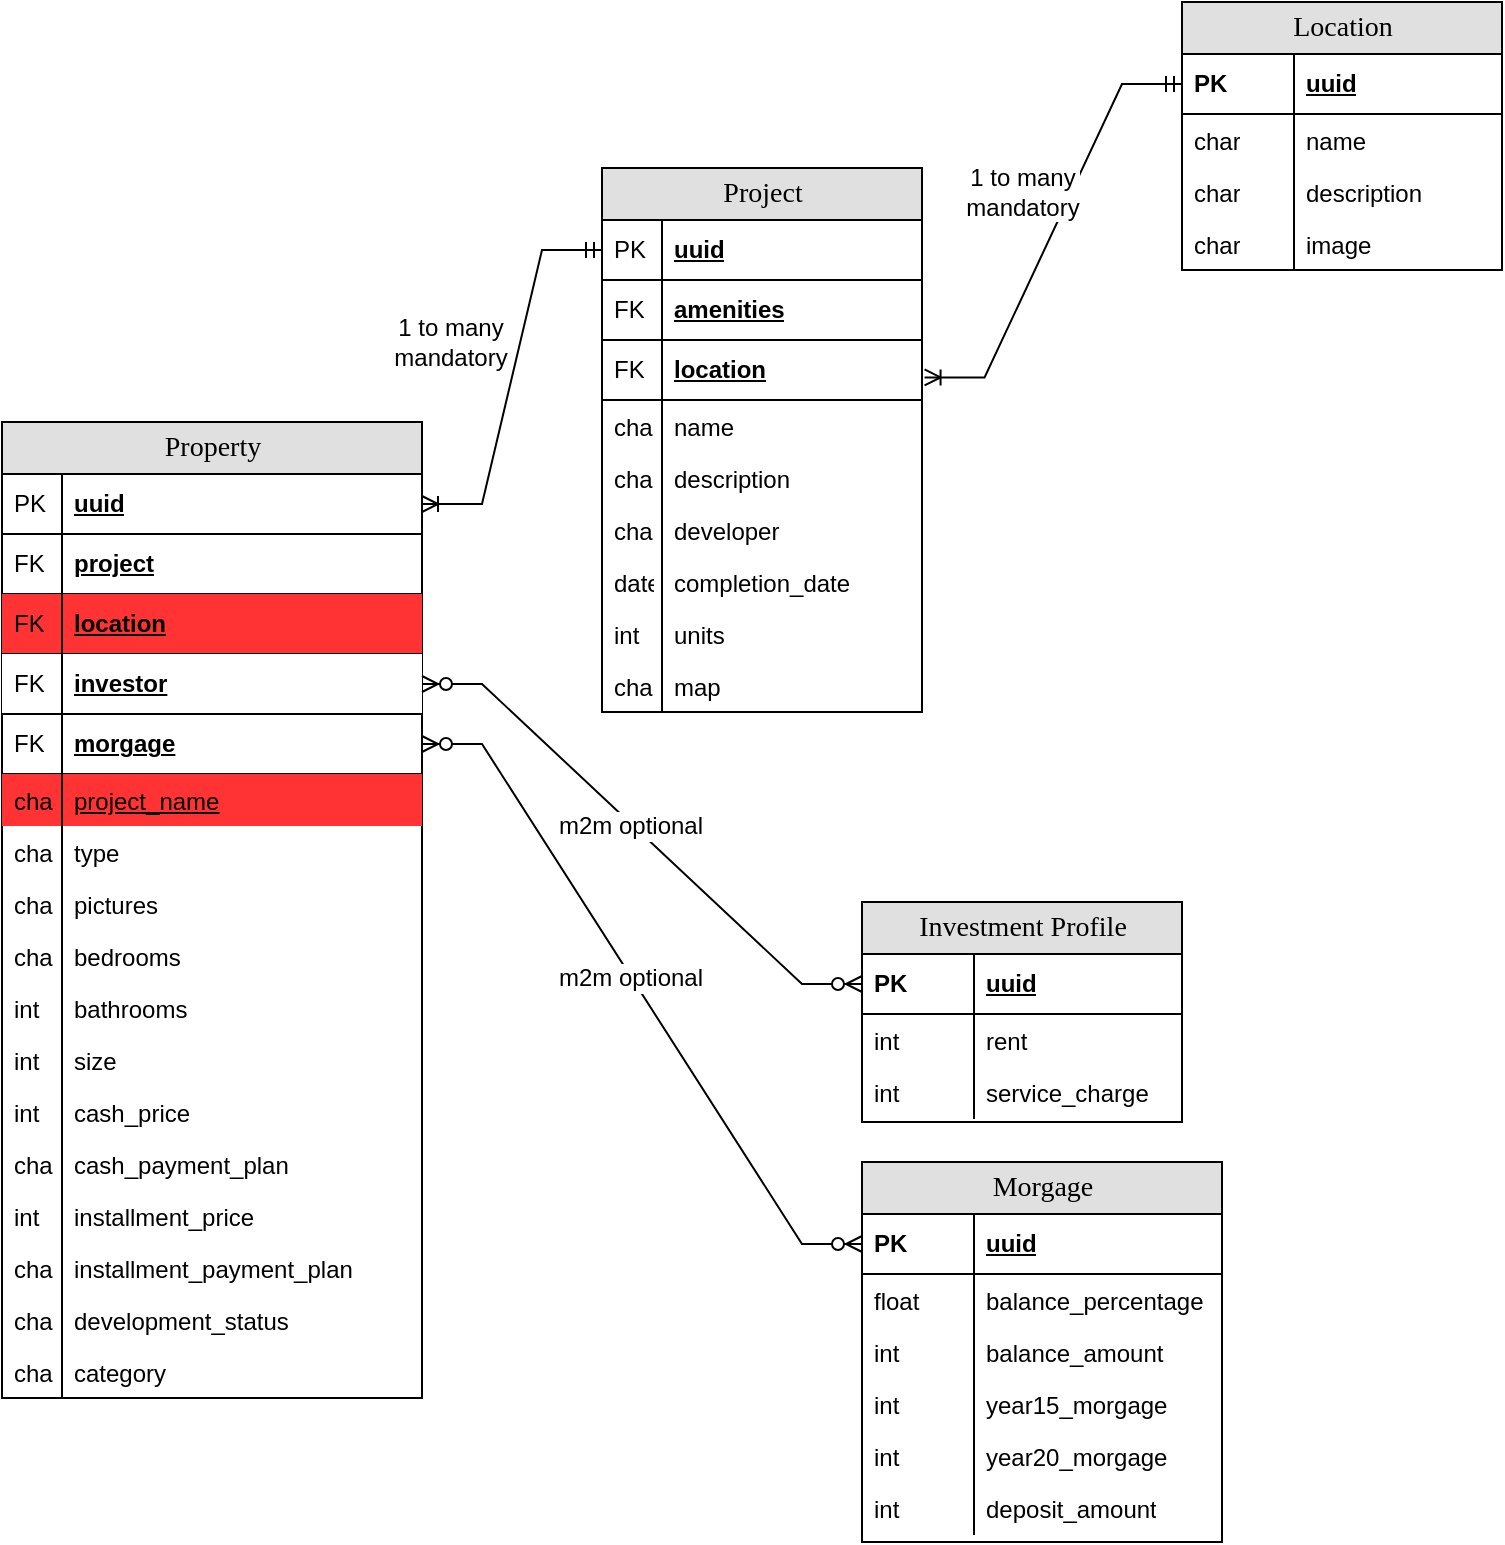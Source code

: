<mxfile version="20.3.0" type="device"><diagram name="Page-1" id="e56a1550-8fbb-45ad-956c-1786394a9013"><mxGraphModel dx="1362" dy="619" grid="1" gridSize="10" guides="1" tooltips="1" connect="1" arrows="1" fold="1" page="1" pageScale="1" pageWidth="1100" pageHeight="850" background="none" math="0" shadow="0"><root><mxCell id="0"/><mxCell id="1" parent="0"/><mxCell id="2e49270ec7c68f3f-1" value="Location" style="swimlane;html=1;fontStyle=0;childLayout=stackLayout;horizontal=1;startSize=26;fillColor=#e0e0e0;horizontalStack=0;resizeParent=1;resizeLast=0;collapsible=1;marginBottom=0;swimlaneFillColor=#ffffff;align=center;rounded=0;shadow=0;comic=0;labelBackgroundColor=none;strokeWidth=1;fontFamily=Verdana;fontSize=14" parent="1" vertex="1"><mxGeometry x="650" y="70" width="160" height="134" as="geometry"/></mxCell><mxCell id="2e49270ec7c68f3f-4" value="uuid" style="shape=partialRectangle;top=0;left=0;right=0;bottom=1;html=1;align=left;verticalAlign=middle;fillColor=none;spacingLeft=60;spacingRight=4;whiteSpace=wrap;overflow=hidden;rotatable=0;points=[[0,0.5],[1,0.5]];portConstraint=eastwest;dropTarget=0;fontStyle=5;" parent="2e49270ec7c68f3f-1" vertex="1"><mxGeometry y="26" width="160" height="30" as="geometry"/></mxCell><mxCell id="2e49270ec7c68f3f-5" value="PK" style="shape=partialRectangle;fontStyle=1;top=0;left=0;bottom=0;html=1;fillColor=none;align=left;verticalAlign=middle;spacingLeft=4;spacingRight=4;whiteSpace=wrap;overflow=hidden;rotatable=0;points=[];portConstraint=eastwest;part=1;" parent="2e49270ec7c68f3f-4" vertex="1" connectable="0"><mxGeometry width="56" height="30" as="geometry"/></mxCell><mxCell id="2e49270ec7c68f3f-6" value="name" style="shape=partialRectangle;top=0;left=0;right=0;bottom=0;html=1;align=left;verticalAlign=top;fillColor=none;spacingLeft=60;spacingRight=4;whiteSpace=wrap;overflow=hidden;rotatable=0;points=[[0,0.5],[1,0.5]];portConstraint=eastwest;dropTarget=0;" parent="2e49270ec7c68f3f-1" vertex="1"><mxGeometry y="56" width="160" height="26" as="geometry"/></mxCell><mxCell id="2e49270ec7c68f3f-7" value="char" style="shape=partialRectangle;top=0;left=0;bottom=0;html=1;fillColor=none;align=left;verticalAlign=top;spacingLeft=4;spacingRight=4;whiteSpace=wrap;overflow=hidden;rotatable=0;points=[];portConstraint=eastwest;part=1;" parent="2e49270ec7c68f3f-6" vertex="1" connectable="0"><mxGeometry width="56" height="26" as="geometry"/></mxCell><mxCell id="5NtHxQyCDH6UkwJqsBhr-147" value="description" style="shape=partialRectangle;top=0;left=0;right=0;bottom=0;html=1;align=left;verticalAlign=top;fillColor=none;spacingLeft=60;spacingRight=4;whiteSpace=wrap;overflow=hidden;rotatable=0;points=[[0,0.5],[1,0.5]];portConstraint=eastwest;dropTarget=0;" parent="2e49270ec7c68f3f-1" vertex="1"><mxGeometry y="82" width="160" height="26" as="geometry"/></mxCell><mxCell id="5NtHxQyCDH6UkwJqsBhr-148" value="char" style="shape=partialRectangle;top=0;left=0;bottom=0;html=1;fillColor=none;align=left;verticalAlign=top;spacingLeft=4;spacingRight=4;whiteSpace=wrap;overflow=hidden;rotatable=0;points=[];portConstraint=eastwest;part=1;" parent="5NtHxQyCDH6UkwJqsBhr-147" vertex="1" connectable="0"><mxGeometry width="56" height="26" as="geometry"/></mxCell><mxCell id="5NtHxQyCDH6UkwJqsBhr-149" value="image" style="shape=partialRectangle;top=0;left=0;right=0;bottom=0;html=1;align=left;verticalAlign=top;fillColor=none;spacingLeft=60;spacingRight=4;whiteSpace=wrap;overflow=hidden;rotatable=0;points=[[0,0.5],[1,0.5]];portConstraint=eastwest;dropTarget=0;" parent="2e49270ec7c68f3f-1" vertex="1"><mxGeometry y="108" width="160" height="26" as="geometry"/></mxCell><mxCell id="5NtHxQyCDH6UkwJqsBhr-150" value="char" style="shape=partialRectangle;top=0;left=0;bottom=0;html=1;fillColor=none;align=left;verticalAlign=top;spacingLeft=4;spacingRight=4;whiteSpace=wrap;overflow=hidden;rotatable=0;points=[];portConstraint=eastwest;part=1;" parent="5NtHxQyCDH6UkwJqsBhr-149" vertex="1" connectable="0"><mxGeometry width="56" height="26" as="geometry"/></mxCell><mxCell id="2e49270ec7c68f3f-8" value="Project" style="swimlane;html=1;fontStyle=0;childLayout=stackLayout;horizontal=1;startSize=26;fillColor=#e0e0e0;horizontalStack=0;resizeParent=1;resizeLast=0;collapsible=1;marginBottom=0;swimlaneFillColor=#ffffff;align=center;rounded=0;shadow=0;comic=0;labelBackgroundColor=none;strokeWidth=1;fontFamily=Verdana;fontSize=14;swimlaneLine=1;" parent="1" vertex="1"><mxGeometry x="360" y="153" width="160" height="272" as="geometry"/></mxCell><mxCell id="2e49270ec7c68f3f-9" value="uuid" style="shape=partialRectangle;top=0;left=0;right=0;bottom=1;html=1;align=left;verticalAlign=middle;fillColor=none;spacingLeft=34;spacingRight=4;whiteSpace=wrap;overflow=hidden;rotatable=0;points=[[0,0.5],[1,0.5]];portConstraint=eastwest;dropTarget=0;fontStyle=5;" parent="2e49270ec7c68f3f-8" vertex="1"><mxGeometry y="26" width="160" height="30" as="geometry"/></mxCell><mxCell id="2e49270ec7c68f3f-10" value="PK" style="shape=partialRectangle;top=0;left=0;bottom=0;html=1;fillColor=none;align=left;verticalAlign=middle;spacingLeft=4;spacingRight=4;whiteSpace=wrap;overflow=hidden;rotatable=0;points=[];portConstraint=eastwest;part=1;" parent="2e49270ec7c68f3f-9" vertex="1" connectable="0"><mxGeometry width="30" height="30" as="geometry"/></mxCell><mxCell id="5NtHxQyCDH6UkwJqsBhr-127" value="amenities" style="shape=partialRectangle;top=0;left=0;right=0;bottom=1;html=1;align=left;verticalAlign=middle;fillColor=none;spacingLeft=34;spacingRight=4;whiteSpace=wrap;overflow=hidden;rotatable=0;points=[[0,0.5],[1,0.5]];portConstraint=eastwest;dropTarget=0;fontStyle=5;" parent="2e49270ec7c68f3f-8" vertex="1"><mxGeometry y="56" width="160" height="30" as="geometry"/></mxCell><mxCell id="5NtHxQyCDH6UkwJqsBhr-128" value="FK" style="shape=partialRectangle;top=0;left=0;bottom=0;html=1;fillColor=none;align=left;verticalAlign=middle;spacingLeft=4;spacingRight=4;whiteSpace=wrap;overflow=hidden;rotatable=0;points=[];portConstraint=eastwest;part=1;" parent="5NtHxQyCDH6UkwJqsBhr-127" vertex="1" connectable="0"><mxGeometry width="30" height="30" as="geometry"/></mxCell><mxCell id="5NtHxQyCDH6UkwJqsBhr-129" value="location" style="shape=partialRectangle;top=0;left=0;right=0;bottom=1;html=1;align=left;verticalAlign=middle;fillColor=none;spacingLeft=34;spacingRight=4;whiteSpace=wrap;overflow=hidden;rotatable=0;points=[[0,0.5],[1,0.5]];portConstraint=eastwest;dropTarget=0;fontStyle=5;" parent="2e49270ec7c68f3f-8" vertex="1"><mxGeometry y="86" width="160" height="30" as="geometry"/></mxCell><mxCell id="5NtHxQyCDH6UkwJqsBhr-130" value="FK" style="shape=partialRectangle;top=0;left=0;bottom=0;html=1;fillColor=none;align=left;verticalAlign=middle;spacingLeft=4;spacingRight=4;whiteSpace=wrap;overflow=hidden;rotatable=0;points=[];portConstraint=eastwest;part=1;" parent="5NtHxQyCDH6UkwJqsBhr-129" vertex="1" connectable="0"><mxGeometry width="30" height="30" as="geometry"/></mxCell><mxCell id="2e49270ec7c68f3f-13" value="name" style="shape=partialRectangle;top=0;left=0;right=0;bottom=0;html=1;align=left;verticalAlign=top;fillColor=none;spacingLeft=34;spacingRight=4;whiteSpace=wrap;overflow=hidden;rotatable=0;points=[[0,0.5],[1,0.5]];portConstraint=eastwest;dropTarget=0;" parent="2e49270ec7c68f3f-8" vertex="1"><mxGeometry y="116" width="160" height="26" as="geometry"/></mxCell><mxCell id="2e49270ec7c68f3f-14" value="char" style="shape=partialRectangle;top=0;left=0;bottom=0;html=1;fillColor=none;align=left;verticalAlign=top;spacingLeft=4;spacingRight=4;whiteSpace=wrap;overflow=hidden;rotatable=0;points=[];portConstraint=eastwest;part=1;" parent="2e49270ec7c68f3f-13" vertex="1" connectable="0"><mxGeometry width="30" height="26" as="geometry"/></mxCell><mxCell id="5NtHxQyCDH6UkwJqsBhr-115" value="description" style="shape=partialRectangle;top=0;left=0;right=0;bottom=0;html=1;align=left;verticalAlign=top;fillColor=none;spacingLeft=34;spacingRight=4;whiteSpace=wrap;overflow=hidden;rotatable=0;points=[[0,0.5],[1,0.5]];portConstraint=eastwest;dropTarget=0;" parent="2e49270ec7c68f3f-8" vertex="1"><mxGeometry y="142" width="160" height="26" as="geometry"/></mxCell><mxCell id="5NtHxQyCDH6UkwJqsBhr-116" value="char" style="shape=partialRectangle;top=0;left=0;bottom=0;html=1;fillColor=none;align=left;verticalAlign=top;spacingLeft=4;spacingRight=4;whiteSpace=wrap;overflow=hidden;rotatable=0;points=[];portConstraint=eastwest;part=1;" parent="5NtHxQyCDH6UkwJqsBhr-115" vertex="1" connectable="0"><mxGeometry width="30" height="26" as="geometry"/></mxCell><mxCell id="5NtHxQyCDH6UkwJqsBhr-117" value="developer" style="shape=partialRectangle;top=0;left=0;right=0;bottom=0;html=1;align=left;verticalAlign=top;fillColor=none;spacingLeft=34;spacingRight=4;whiteSpace=wrap;overflow=hidden;rotatable=0;points=[[0,0.5],[1,0.5]];portConstraint=eastwest;dropTarget=0;" parent="2e49270ec7c68f3f-8" vertex="1"><mxGeometry y="168" width="160" height="26" as="geometry"/></mxCell><mxCell id="5NtHxQyCDH6UkwJqsBhr-118" value="char" style="shape=partialRectangle;top=0;left=0;bottom=0;html=1;fillColor=none;align=left;verticalAlign=top;spacingLeft=4;spacingRight=4;whiteSpace=wrap;overflow=hidden;rotatable=0;points=[];portConstraint=eastwest;part=1;" parent="5NtHxQyCDH6UkwJqsBhr-117" vertex="1" connectable="0"><mxGeometry width="30" height="26" as="geometry"/></mxCell><mxCell id="5NtHxQyCDH6UkwJqsBhr-119" value="completion_date" style="shape=partialRectangle;top=0;left=0;right=0;bottom=0;html=1;align=left;verticalAlign=top;fillColor=none;spacingLeft=34;spacingRight=4;whiteSpace=wrap;overflow=hidden;rotatable=0;points=[[0,0.5],[1,0.5]];portConstraint=eastwest;dropTarget=0;" parent="2e49270ec7c68f3f-8" vertex="1"><mxGeometry y="194" width="160" height="26" as="geometry"/></mxCell><mxCell id="5NtHxQyCDH6UkwJqsBhr-120" value="date" style="shape=partialRectangle;top=0;left=0;bottom=0;html=1;fillColor=none;align=left;verticalAlign=top;spacingLeft=4;spacingRight=4;whiteSpace=wrap;overflow=hidden;rotatable=0;points=[];portConstraint=eastwest;part=1;" parent="5NtHxQyCDH6UkwJqsBhr-119" vertex="1" connectable="0"><mxGeometry width="30" height="26" as="geometry"/></mxCell><mxCell id="5NtHxQyCDH6UkwJqsBhr-121" value="units" style="shape=partialRectangle;top=0;left=0;right=0;bottom=0;html=1;align=left;verticalAlign=top;fillColor=none;spacingLeft=34;spacingRight=4;whiteSpace=wrap;overflow=hidden;rotatable=0;points=[[0,0.5],[1,0.5]];portConstraint=eastwest;dropTarget=0;" parent="2e49270ec7c68f3f-8" vertex="1"><mxGeometry y="220" width="160" height="26" as="geometry"/></mxCell><mxCell id="5NtHxQyCDH6UkwJqsBhr-122" value="int" style="shape=partialRectangle;top=0;left=0;bottom=0;html=1;fillColor=none;align=left;verticalAlign=top;spacingLeft=4;spacingRight=4;whiteSpace=wrap;overflow=hidden;rotatable=0;points=[];portConstraint=eastwest;part=1;" parent="5NtHxQyCDH6UkwJqsBhr-121" vertex="1" connectable="0"><mxGeometry width="30" height="26" as="geometry"/></mxCell><mxCell id="5NtHxQyCDH6UkwJqsBhr-123" value="map" style="shape=partialRectangle;top=0;left=0;right=0;bottom=0;html=1;align=left;verticalAlign=top;fillColor=none;spacingLeft=34;spacingRight=4;whiteSpace=wrap;overflow=hidden;rotatable=0;points=[[0,0.5],[1,0.5]];portConstraint=eastwest;dropTarget=0;" parent="2e49270ec7c68f3f-8" vertex="1"><mxGeometry y="246" width="160" height="26" as="geometry"/></mxCell><mxCell id="5NtHxQyCDH6UkwJqsBhr-124" value="char" style="shape=partialRectangle;top=0;left=0;bottom=0;html=1;fillColor=none;align=left;verticalAlign=top;spacingLeft=4;spacingRight=4;whiteSpace=wrap;overflow=hidden;rotatable=0;points=[];portConstraint=eastwest;part=1;" parent="5NtHxQyCDH6UkwJqsBhr-123" vertex="1" connectable="0"><mxGeometry width="30" height="26" as="geometry"/></mxCell><mxCell id="2e49270ec7c68f3f-30" value="Property" style="swimlane;html=1;fontStyle=0;childLayout=stackLayout;horizontal=1;startSize=26;fillColor=#e0e0e0;horizontalStack=0;resizeParent=1;resizeLast=0;collapsible=1;marginBottom=0;swimlaneFillColor=#ffffff;align=center;rounded=0;shadow=0;comic=0;labelBackgroundColor=none;strokeWidth=1;fontFamily=Verdana;fontSize=14" parent="1" vertex="1"><mxGeometry x="60" y="280" width="210" height="488" as="geometry"/></mxCell><mxCell id="5NtHxQyCDH6UkwJqsBhr-93" value="uuid" style="shape=partialRectangle;top=0;left=0;right=0;bottom=1;html=1;align=left;verticalAlign=middle;fillColor=none;spacingLeft=34;spacingRight=4;whiteSpace=wrap;overflow=hidden;rotatable=0;points=[[0,0.5],[1,0.5]];portConstraint=eastwest;dropTarget=0;fontStyle=5;" parent="2e49270ec7c68f3f-30" vertex="1"><mxGeometry y="26" width="210" height="30" as="geometry"/></mxCell><mxCell id="5NtHxQyCDH6UkwJqsBhr-94" value="PK" style="shape=partialRectangle;top=0;left=0;bottom=0;html=1;fillColor=none;align=left;verticalAlign=middle;spacingLeft=4;spacingRight=4;whiteSpace=wrap;overflow=hidden;rotatable=0;points=[];portConstraint=eastwest;part=1;" parent="5NtHxQyCDH6UkwJqsBhr-93" vertex="1" connectable="0"><mxGeometry width="30" height="30" as="geometry"/></mxCell><mxCell id="5NtHxQyCDH6UkwJqsBhr-95" value="project" style="shape=partialRectangle;top=0;left=0;right=0;bottom=1;html=1;align=left;verticalAlign=middle;fillColor=none;spacingLeft=34;spacingRight=4;whiteSpace=wrap;overflow=hidden;rotatable=0;points=[[0,0.5],[1,0.5]];portConstraint=eastwest;dropTarget=0;fontStyle=5;" parent="2e49270ec7c68f3f-30" vertex="1"><mxGeometry y="56" width="210" height="30" as="geometry"/></mxCell><mxCell id="5NtHxQyCDH6UkwJqsBhr-96" value="FK" style="shape=partialRectangle;top=0;left=0;bottom=0;html=1;fillColor=none;align=left;verticalAlign=middle;spacingLeft=4;spacingRight=4;whiteSpace=wrap;overflow=hidden;rotatable=0;points=[];portConstraint=eastwest;part=1;" parent="5NtHxQyCDH6UkwJqsBhr-95" vertex="1" connectable="0"><mxGeometry width="30" height="30" as="geometry"/></mxCell><mxCell id="2e49270ec7c68f3f-31" value="location" style="shape=partialRectangle;top=0;left=0;right=0;bottom=1;html=1;align=left;verticalAlign=middle;fillColor=#FF3333;spacingLeft=34;spacingRight=4;whiteSpace=wrap;overflow=hidden;rotatable=0;points=[[0,0.5],[1,0.5]];portConstraint=eastwest;dropTarget=0;fontStyle=5;" parent="2e49270ec7c68f3f-30" vertex="1"><mxGeometry y="86" width="210" height="30" as="geometry"/></mxCell><mxCell id="2e49270ec7c68f3f-32" value="FK" style="shape=partialRectangle;top=0;left=0;bottom=0;html=1;fillColor=none;align=left;verticalAlign=middle;spacingLeft=4;spacingRight=4;whiteSpace=wrap;overflow=hidden;rotatable=0;points=[];portConstraint=eastwest;part=1;" parent="2e49270ec7c68f3f-31" vertex="1" connectable="0"><mxGeometry width="30" height="30" as="geometry"/></mxCell><mxCell id="5NtHxQyCDH6UkwJqsBhr-103" value="investor" style="shape=partialRectangle;top=0;left=0;right=0;bottom=1;html=1;align=left;verticalAlign=middle;fillColor=#FFFFFF;spacingLeft=34;spacingRight=4;whiteSpace=wrap;overflow=hidden;rotatable=0;points=[[0,0.5],[1,0.5]];portConstraint=eastwest;dropTarget=0;fontStyle=5;" parent="2e49270ec7c68f3f-30" vertex="1"><mxGeometry y="116" width="210" height="30" as="geometry"/></mxCell><mxCell id="5NtHxQyCDH6UkwJqsBhr-104" value="FK" style="shape=partialRectangle;top=0;left=0;bottom=0;html=1;fillColor=none;align=left;verticalAlign=middle;spacingLeft=4;spacingRight=4;whiteSpace=wrap;overflow=hidden;rotatable=0;points=[];portConstraint=eastwest;part=1;" parent="5NtHxQyCDH6UkwJqsBhr-103" vertex="1" connectable="0"><mxGeometry width="30" height="30" as="geometry"/></mxCell><mxCell id="5NtHxQyCDH6UkwJqsBhr-99" value="morgage" style="shape=partialRectangle;top=0;left=0;right=0;bottom=1;html=1;align=left;verticalAlign=middle;fillColor=none;spacingLeft=34;spacingRight=4;whiteSpace=wrap;overflow=hidden;rotatable=0;points=[[0,0.5],[1,0.5]];portConstraint=eastwest;dropTarget=0;fontStyle=5;" parent="2e49270ec7c68f3f-30" vertex="1"><mxGeometry y="146" width="210" height="30" as="geometry"/></mxCell><mxCell id="5NtHxQyCDH6UkwJqsBhr-100" value="FK" style="shape=partialRectangle;top=0;left=0;bottom=0;html=1;fillColor=none;align=left;verticalAlign=middle;spacingLeft=4;spacingRight=4;whiteSpace=wrap;overflow=hidden;rotatable=0;points=[];portConstraint=eastwest;part=1;" parent="5NtHxQyCDH6UkwJqsBhr-99" vertex="1" connectable="0"><mxGeometry width="30" height="30" as="geometry"/></mxCell><mxCell id="2e49270ec7c68f3f-33" value="&lt;u&gt;project_name&lt;/u&gt;" style="shape=partialRectangle;top=0;left=0;right=0;bottom=0;html=1;align=left;verticalAlign=top;fillColor=#FF3333;spacingLeft=34;spacingRight=4;whiteSpace=wrap;overflow=hidden;rotatable=0;points=[[0,0.5],[1,0.5]];portConstraint=eastwest;dropTarget=0;" parent="2e49270ec7c68f3f-30" vertex="1"><mxGeometry y="176" width="210" height="26" as="geometry"/></mxCell><mxCell id="2e49270ec7c68f3f-34" value="char" style="shape=partialRectangle;top=0;left=0;bottom=0;html=1;fillColor=none;align=left;verticalAlign=top;spacingLeft=4;spacingRight=4;whiteSpace=wrap;overflow=hidden;rotatable=0;points=[];portConstraint=eastwest;part=1;" parent="2e49270ec7c68f3f-33" vertex="1" connectable="0"><mxGeometry width="30" height="26" as="geometry"/></mxCell><mxCell id="5NtHxQyCDH6UkwJqsBhr-107" value="type" style="shape=partialRectangle;top=0;left=0;right=0;bottom=0;html=1;align=left;verticalAlign=top;fillColor=none;spacingLeft=34;spacingRight=4;whiteSpace=wrap;overflow=hidden;rotatable=0;points=[[0,0.5],[1,0.5]];portConstraint=eastwest;dropTarget=0;" parent="2e49270ec7c68f3f-30" vertex="1"><mxGeometry y="202" width="210" height="26" as="geometry"/></mxCell><mxCell id="5NtHxQyCDH6UkwJqsBhr-108" value="char" style="shape=partialRectangle;top=0;left=0;bottom=0;html=1;fillColor=none;align=left;verticalAlign=top;spacingLeft=4;spacingRight=4;whiteSpace=wrap;overflow=hidden;rotatable=0;points=[];portConstraint=eastwest;part=1;" parent="5NtHxQyCDH6UkwJqsBhr-107" vertex="1" connectable="0"><mxGeometry width="30" height="26" as="geometry"/></mxCell><mxCell id="2e49270ec7c68f3f-35" value="pictures" style="shape=partialRectangle;top=0;left=0;right=0;bottom=0;html=1;align=left;verticalAlign=top;fillColor=none;spacingLeft=34;spacingRight=4;whiteSpace=wrap;overflow=hidden;rotatable=0;points=[[0,0.5],[1,0.5]];portConstraint=eastwest;dropTarget=0;" parent="2e49270ec7c68f3f-30" vertex="1"><mxGeometry y="228" width="210" height="26" as="geometry"/></mxCell><mxCell id="2e49270ec7c68f3f-36" value="char" style="shape=partialRectangle;top=0;left=0;bottom=0;html=1;fillColor=none;align=left;verticalAlign=top;spacingLeft=4;spacingRight=4;whiteSpace=wrap;overflow=hidden;rotatable=0;points=[];portConstraint=eastwest;part=1;" parent="2e49270ec7c68f3f-35" vertex="1" connectable="0"><mxGeometry width="30" height="26" as="geometry"/></mxCell><mxCell id="2e49270ec7c68f3f-37" value="bedrooms" style="shape=partialRectangle;top=0;left=0;right=0;bottom=0;html=1;align=left;verticalAlign=top;fillColor=none;spacingLeft=34;spacingRight=4;whiteSpace=wrap;overflow=hidden;rotatable=0;points=[[0,0.5],[1,0.5]];portConstraint=eastwest;dropTarget=0;" parent="2e49270ec7c68f3f-30" vertex="1"><mxGeometry y="254" width="210" height="26" as="geometry"/></mxCell><mxCell id="2e49270ec7c68f3f-38" value="char" style="shape=partialRectangle;top=0;left=0;bottom=0;html=1;fillColor=none;align=left;verticalAlign=top;spacingLeft=4;spacingRight=4;whiteSpace=wrap;overflow=hidden;rotatable=0;points=[];portConstraint=eastwest;part=1;" parent="2e49270ec7c68f3f-37" vertex="1" connectable="0"><mxGeometry width="30" height="26" as="geometry"/></mxCell><mxCell id="5NtHxQyCDH6UkwJqsBhr-19" value="bathrooms" style="shape=partialRectangle;top=0;left=0;right=0;bottom=0;html=1;align=left;verticalAlign=top;fillColor=none;spacingLeft=34;spacingRight=4;whiteSpace=wrap;overflow=hidden;rotatable=0;points=[[0,0.5],[1,0.5]];portConstraint=eastwest;dropTarget=0;" parent="2e49270ec7c68f3f-30" vertex="1"><mxGeometry y="280" width="210" height="26" as="geometry"/></mxCell><mxCell id="5NtHxQyCDH6UkwJqsBhr-20" value="int" style="shape=partialRectangle;top=0;left=0;bottom=0;html=1;fillColor=none;align=left;verticalAlign=top;spacingLeft=4;spacingRight=4;whiteSpace=wrap;overflow=hidden;rotatable=0;points=[];portConstraint=eastwest;part=1;" parent="5NtHxQyCDH6UkwJqsBhr-19" vertex="1" connectable="0"><mxGeometry width="30" height="26" as="geometry"/></mxCell><mxCell id="5NtHxQyCDH6UkwJqsBhr-105" value="size" style="shape=partialRectangle;top=0;left=0;right=0;bottom=0;html=1;align=left;verticalAlign=top;fillColor=none;spacingLeft=34;spacingRight=4;whiteSpace=wrap;overflow=hidden;rotatable=0;points=[[0,0.5],[1,0.5]];portConstraint=eastwest;dropTarget=0;" parent="2e49270ec7c68f3f-30" vertex="1"><mxGeometry y="306" width="210" height="26" as="geometry"/></mxCell><mxCell id="5NtHxQyCDH6UkwJqsBhr-106" value="int" style="shape=partialRectangle;top=0;left=0;bottom=0;html=1;fillColor=none;align=left;verticalAlign=top;spacingLeft=4;spacingRight=4;whiteSpace=wrap;overflow=hidden;rotatable=0;points=[];portConstraint=eastwest;part=1;" parent="5NtHxQyCDH6UkwJqsBhr-105" vertex="1" connectable="0"><mxGeometry width="30" height="26" as="geometry"/></mxCell><mxCell id="5NtHxQyCDH6UkwJqsBhr-21" value="cash_price" style="shape=partialRectangle;top=0;left=0;right=0;bottom=0;html=1;align=left;verticalAlign=top;fillColor=none;spacingLeft=34;spacingRight=4;whiteSpace=wrap;overflow=hidden;rotatable=0;points=[[0,0.5],[1,0.5]];portConstraint=eastwest;dropTarget=0;" parent="2e49270ec7c68f3f-30" vertex="1"><mxGeometry y="332" width="210" height="26" as="geometry"/></mxCell><mxCell id="5NtHxQyCDH6UkwJqsBhr-22" value="int" style="shape=partialRectangle;top=0;left=0;bottom=0;html=1;fillColor=none;align=left;verticalAlign=top;spacingLeft=4;spacingRight=4;whiteSpace=wrap;overflow=hidden;rotatable=0;points=[];portConstraint=eastwest;part=1;" parent="5NtHxQyCDH6UkwJqsBhr-21" vertex="1" connectable="0"><mxGeometry width="30" height="26" as="geometry"/></mxCell><mxCell id="5NtHxQyCDH6UkwJqsBhr-23" value="cash_payment_plan" style="shape=partialRectangle;top=0;left=0;right=0;bottom=0;html=1;align=left;verticalAlign=top;fillColor=none;spacingLeft=34;spacingRight=4;whiteSpace=wrap;overflow=hidden;rotatable=0;points=[[0,0.5],[1,0.5]];portConstraint=eastwest;dropTarget=0;" parent="2e49270ec7c68f3f-30" vertex="1"><mxGeometry y="358" width="210" height="26" as="geometry"/></mxCell><mxCell id="5NtHxQyCDH6UkwJqsBhr-24" value="char" style="shape=partialRectangle;top=0;left=0;bottom=0;html=1;fillColor=none;align=left;verticalAlign=top;spacingLeft=4;spacingRight=4;whiteSpace=wrap;overflow=hidden;rotatable=0;points=[];portConstraint=eastwest;part=1;" parent="5NtHxQyCDH6UkwJqsBhr-23" vertex="1" connectable="0"><mxGeometry width="30" height="26" as="geometry"/></mxCell><mxCell id="5NtHxQyCDH6UkwJqsBhr-25" value="installment_price" style="shape=partialRectangle;top=0;left=0;right=0;bottom=0;html=1;align=left;verticalAlign=top;fillColor=none;spacingLeft=34;spacingRight=4;whiteSpace=wrap;overflow=hidden;rotatable=0;points=[[0,0.5],[1,0.5]];portConstraint=eastwest;dropTarget=0;" parent="2e49270ec7c68f3f-30" vertex="1"><mxGeometry y="384" width="210" height="26" as="geometry"/></mxCell><mxCell id="5NtHxQyCDH6UkwJqsBhr-26" value="int" style="shape=partialRectangle;top=0;left=0;bottom=0;html=1;fillColor=none;align=left;verticalAlign=top;spacingLeft=4;spacingRight=4;whiteSpace=wrap;overflow=hidden;rotatable=0;points=[];portConstraint=eastwest;part=1;" parent="5NtHxQyCDH6UkwJqsBhr-25" vertex="1" connectable="0"><mxGeometry width="30" height="26" as="geometry"/></mxCell><mxCell id="5NtHxQyCDH6UkwJqsBhr-97" value="installment_payment_plan" style="shape=partialRectangle;top=0;left=0;right=0;bottom=0;html=1;align=left;verticalAlign=top;fillColor=none;spacingLeft=34;spacingRight=4;whiteSpace=wrap;overflow=hidden;rotatable=0;points=[[0,0.5],[1,0.5]];portConstraint=eastwest;dropTarget=0;" parent="2e49270ec7c68f3f-30" vertex="1"><mxGeometry y="410" width="210" height="26" as="geometry"/></mxCell><mxCell id="5NtHxQyCDH6UkwJqsBhr-98" value="char" style="shape=partialRectangle;top=0;left=0;bottom=0;html=1;fillColor=none;align=left;verticalAlign=top;spacingLeft=4;spacingRight=4;whiteSpace=wrap;overflow=hidden;rotatable=0;points=[];portConstraint=eastwest;part=1;" parent="5NtHxQyCDH6UkwJqsBhr-97" vertex="1" connectable="0"><mxGeometry width="30" height="26" as="geometry"/></mxCell><mxCell id="-0qkixWxTW88UVKHL4-e-1" value="development_status" style="shape=partialRectangle;top=0;left=0;right=0;bottom=0;html=1;align=left;verticalAlign=top;fillColor=none;spacingLeft=34;spacingRight=4;whiteSpace=wrap;overflow=hidden;rotatable=0;points=[[0,0.5],[1,0.5]];portConstraint=eastwest;dropTarget=0;" parent="2e49270ec7c68f3f-30" vertex="1"><mxGeometry y="436" width="210" height="26" as="geometry"/></mxCell><mxCell id="-0qkixWxTW88UVKHL4-e-2" value="char" style="shape=partialRectangle;top=0;left=0;bottom=0;html=1;fillColor=none;align=left;verticalAlign=top;spacingLeft=4;spacingRight=4;whiteSpace=wrap;overflow=hidden;rotatable=0;points=[];portConstraint=eastwest;part=1;" parent="-0qkixWxTW88UVKHL4-e-1" vertex="1" connectable="0"><mxGeometry width="30" height="26" as="geometry"/></mxCell><mxCell id="-0qkixWxTW88UVKHL4-e-3" value="category" style="shape=partialRectangle;top=0;left=0;right=0;bottom=0;html=1;align=left;verticalAlign=top;fillColor=none;spacingLeft=34;spacingRight=4;whiteSpace=wrap;overflow=hidden;rotatable=0;points=[[0,0.5],[1,0.5]];portConstraint=eastwest;dropTarget=0;" parent="2e49270ec7c68f3f-30" vertex="1"><mxGeometry y="462" width="210" height="26" as="geometry"/></mxCell><mxCell id="-0qkixWxTW88UVKHL4-e-4" value="char" style="shape=partialRectangle;top=0;left=0;bottom=0;html=1;fillColor=none;align=left;verticalAlign=top;spacingLeft=4;spacingRight=4;whiteSpace=wrap;overflow=hidden;rotatable=0;points=[];portConstraint=eastwest;part=1;" parent="-0qkixWxTW88UVKHL4-e-3" vertex="1" connectable="0"><mxGeometry width="30" height="26" as="geometry"/></mxCell><mxCell id="2e49270ec7c68f3f-41" value="Investment Profile" style="swimlane;html=1;fontStyle=0;childLayout=stackLayout;horizontal=1;startSize=26;fillColor=#e0e0e0;horizontalStack=0;resizeParent=1;resizeLast=0;collapsible=1;marginBottom=0;swimlaneFillColor=#ffffff;align=center;rounded=0;shadow=0;comic=0;labelBackgroundColor=none;strokeWidth=1;fontFamily=Verdana;fontSize=14" parent="1" vertex="1"><mxGeometry x="490" y="520" width="160" height="110" as="geometry"/></mxCell><mxCell id="2e49270ec7c68f3f-44" value="uuid" style="shape=partialRectangle;top=0;left=0;right=0;bottom=1;html=1;align=left;verticalAlign=middle;fillColor=none;spacingLeft=60;spacingRight=4;whiteSpace=wrap;overflow=hidden;rotatable=0;points=[[0,0.5],[1,0.5]];portConstraint=eastwest;dropTarget=0;fontStyle=5;" parent="2e49270ec7c68f3f-41" vertex="1"><mxGeometry y="26" width="160" height="30" as="geometry"/></mxCell><mxCell id="2e49270ec7c68f3f-45" value="PK" style="shape=partialRectangle;fontStyle=1;top=0;left=0;bottom=0;html=1;fillColor=none;align=left;verticalAlign=middle;spacingLeft=4;spacingRight=4;whiteSpace=wrap;overflow=hidden;rotatable=0;points=[];portConstraint=eastwest;part=1;" parent="2e49270ec7c68f3f-44" vertex="1" connectable="0"><mxGeometry width="56" height="30" as="geometry"/></mxCell><mxCell id="2e49270ec7c68f3f-46" value="rent" style="shape=partialRectangle;top=0;left=0;right=0;bottom=0;html=1;align=left;verticalAlign=top;fillColor=none;spacingLeft=60;spacingRight=4;whiteSpace=wrap;overflow=hidden;rotatable=0;points=[[0,0.5],[1,0.5]];portConstraint=eastwest;dropTarget=0;" parent="2e49270ec7c68f3f-41" vertex="1"><mxGeometry y="56" width="160" height="26" as="geometry"/></mxCell><mxCell id="2e49270ec7c68f3f-47" value="int" style="shape=partialRectangle;top=0;left=0;bottom=0;html=1;fillColor=none;align=left;verticalAlign=top;spacingLeft=4;spacingRight=4;whiteSpace=wrap;overflow=hidden;rotatable=0;points=[];portConstraint=eastwest;part=1;" parent="2e49270ec7c68f3f-46" vertex="1" connectable="0"><mxGeometry width="56" height="26" as="geometry"/></mxCell><mxCell id="5NtHxQyCDH6UkwJqsBhr-38" value="service_charge" style="shape=partialRectangle;top=0;left=0;right=0;bottom=0;html=1;align=left;verticalAlign=top;fillColor=none;spacingLeft=60;spacingRight=4;whiteSpace=wrap;overflow=hidden;rotatable=0;points=[[0,0.5],[1,0.5]];portConstraint=eastwest;dropTarget=0;" parent="2e49270ec7c68f3f-41" vertex="1"><mxGeometry y="82" width="160" height="26" as="geometry"/></mxCell><mxCell id="5NtHxQyCDH6UkwJqsBhr-39" value="int" style="shape=partialRectangle;top=0;left=0;bottom=0;html=1;fillColor=none;align=left;verticalAlign=top;spacingLeft=4;spacingRight=4;whiteSpace=wrap;overflow=hidden;rotatable=0;points=[];portConstraint=eastwest;part=1;" parent="5NtHxQyCDH6UkwJqsBhr-38" vertex="1" connectable="0"><mxGeometry width="56" height="26" as="geometry"/></mxCell><mxCell id="5NtHxQyCDH6UkwJqsBhr-59" value="Morgage" style="swimlane;html=1;fontStyle=0;childLayout=stackLayout;horizontal=1;startSize=26;fillColor=#e0e0e0;horizontalStack=0;resizeParent=1;resizeLast=0;collapsible=1;marginBottom=0;swimlaneFillColor=#ffffff;align=center;rounded=0;shadow=0;comic=0;labelBackgroundColor=none;strokeWidth=1;fontFamily=Verdana;fontSize=14" parent="1" vertex="1"><mxGeometry x="490" y="650" width="180" height="190" as="geometry"/></mxCell><mxCell id="5NtHxQyCDH6UkwJqsBhr-60" value="uuid" style="shape=partialRectangle;top=0;left=0;right=0;bottom=1;html=1;align=left;verticalAlign=middle;fillColor=none;spacingLeft=60;spacingRight=4;whiteSpace=wrap;overflow=hidden;rotatable=0;points=[[0,0.5],[1,0.5]];portConstraint=eastwest;dropTarget=0;fontStyle=5;" parent="5NtHxQyCDH6UkwJqsBhr-59" vertex="1"><mxGeometry y="26" width="180" height="30" as="geometry"/></mxCell><mxCell id="5NtHxQyCDH6UkwJqsBhr-61" value="PK" style="shape=partialRectangle;fontStyle=1;top=0;left=0;bottom=0;html=1;fillColor=none;align=left;verticalAlign=middle;spacingLeft=4;spacingRight=4;whiteSpace=wrap;overflow=hidden;rotatable=0;points=[];portConstraint=eastwest;part=1;" parent="5NtHxQyCDH6UkwJqsBhr-60" vertex="1" connectable="0"><mxGeometry width="56" height="30" as="geometry"/></mxCell><mxCell id="5NtHxQyCDH6UkwJqsBhr-62" value="balance_percentage" style="shape=partialRectangle;top=0;left=0;right=0;bottom=0;html=1;align=left;verticalAlign=top;fillColor=none;spacingLeft=60;spacingRight=4;whiteSpace=wrap;overflow=hidden;rotatable=0;points=[[0,0.5],[1,0.5]];portConstraint=eastwest;dropTarget=0;" parent="5NtHxQyCDH6UkwJqsBhr-59" vertex="1"><mxGeometry y="56" width="180" height="26" as="geometry"/></mxCell><mxCell id="5NtHxQyCDH6UkwJqsBhr-63" value="float" style="shape=partialRectangle;top=0;left=0;bottom=0;html=1;fillColor=none;align=left;verticalAlign=top;spacingLeft=4;spacingRight=4;whiteSpace=wrap;overflow=hidden;rotatable=0;points=[];portConstraint=eastwest;part=1;" parent="5NtHxQyCDH6UkwJqsBhr-62" vertex="1" connectable="0"><mxGeometry width="56" height="26" as="geometry"/></mxCell><mxCell id="5NtHxQyCDH6UkwJqsBhr-64" value="balance_amount" style="shape=partialRectangle;top=0;left=0;right=0;bottom=0;html=1;align=left;verticalAlign=top;fillColor=none;spacingLeft=60;spacingRight=4;whiteSpace=wrap;overflow=hidden;rotatable=0;points=[[0,0.5],[1,0.5]];portConstraint=eastwest;dropTarget=0;" parent="5NtHxQyCDH6UkwJqsBhr-59" vertex="1"><mxGeometry y="82" width="180" height="26" as="geometry"/></mxCell><mxCell id="5NtHxQyCDH6UkwJqsBhr-65" value="int" style="shape=partialRectangle;top=0;left=0;bottom=0;html=1;fillColor=none;align=left;verticalAlign=top;spacingLeft=4;spacingRight=4;whiteSpace=wrap;overflow=hidden;rotatable=0;points=[];portConstraint=eastwest;part=1;" parent="5NtHxQyCDH6UkwJqsBhr-64" vertex="1" connectable="0"><mxGeometry width="56" height="26" as="geometry"/></mxCell><mxCell id="5NtHxQyCDH6UkwJqsBhr-66" value="year15_morgage" style="shape=partialRectangle;top=0;left=0;right=0;bottom=0;html=1;align=left;verticalAlign=top;fillColor=none;spacingLeft=60;spacingRight=4;whiteSpace=wrap;overflow=hidden;rotatable=0;points=[[0,0.5],[1,0.5]];portConstraint=eastwest;dropTarget=0;" parent="5NtHxQyCDH6UkwJqsBhr-59" vertex="1"><mxGeometry y="108" width="180" height="26" as="geometry"/></mxCell><mxCell id="5NtHxQyCDH6UkwJqsBhr-67" value="int" style="shape=partialRectangle;top=0;left=0;bottom=0;html=1;fillColor=none;align=left;verticalAlign=top;spacingLeft=4;spacingRight=4;whiteSpace=wrap;overflow=hidden;rotatable=0;points=[];portConstraint=eastwest;part=1;" parent="5NtHxQyCDH6UkwJqsBhr-66" vertex="1" connectable="0"><mxGeometry width="56" height="26" as="geometry"/></mxCell><mxCell id="5NtHxQyCDH6UkwJqsBhr-68" value="year20_morgage" style="shape=partialRectangle;top=0;left=0;right=0;bottom=0;html=1;align=left;verticalAlign=top;fillColor=none;spacingLeft=60;spacingRight=4;whiteSpace=wrap;overflow=hidden;rotatable=0;points=[[0,0.5],[1,0.5]];portConstraint=eastwest;dropTarget=0;" parent="5NtHxQyCDH6UkwJqsBhr-59" vertex="1"><mxGeometry y="134" width="180" height="26" as="geometry"/></mxCell><mxCell id="5NtHxQyCDH6UkwJqsBhr-69" value="int" style="shape=partialRectangle;top=0;left=0;bottom=0;html=1;fillColor=none;align=left;verticalAlign=top;spacingLeft=4;spacingRight=4;whiteSpace=wrap;overflow=hidden;rotatable=0;points=[];portConstraint=eastwest;part=1;" parent="5NtHxQyCDH6UkwJqsBhr-68" vertex="1" connectable="0"><mxGeometry width="56" height="26" as="geometry"/></mxCell><mxCell id="5NtHxQyCDH6UkwJqsBhr-70" value="deposit_amount" style="shape=partialRectangle;top=0;left=0;right=0;bottom=0;html=1;align=left;verticalAlign=top;fillColor=none;spacingLeft=60;spacingRight=4;whiteSpace=wrap;overflow=hidden;rotatable=0;points=[[0,0.5],[1,0.5]];portConstraint=eastwest;dropTarget=0;" parent="5NtHxQyCDH6UkwJqsBhr-59" vertex="1"><mxGeometry y="160" width="180" height="26" as="geometry"/></mxCell><mxCell id="5NtHxQyCDH6UkwJqsBhr-71" value="int" style="shape=partialRectangle;top=0;left=0;bottom=0;html=1;fillColor=none;align=left;verticalAlign=top;spacingLeft=4;spacingRight=4;whiteSpace=wrap;overflow=hidden;rotatable=0;points=[];portConstraint=eastwest;part=1;" parent="5NtHxQyCDH6UkwJqsBhr-70" vertex="1" connectable="0"><mxGeometry width="56" height="26" as="geometry"/></mxCell><mxCell id="5NtHxQyCDH6UkwJqsBhr-136" value="" style="edgeStyle=entityRelationEdgeStyle;fontSize=12;html=1;endArrow=ERoneToMany;startArrow=ERmandOne;rounded=0;fontFamily=Helvetica;fontColor=default;entryX=1;entryY=0.5;entryDx=0;entryDy=0;exitX=0;exitY=0.5;exitDx=0;exitDy=0;" parent="1" source="2e49270ec7c68f3f-9" target="5NtHxQyCDH6UkwJqsBhr-93" edge="1"><mxGeometry width="100" height="100" relative="1" as="geometry"><mxPoint x="250" y="110" as="sourcePoint"/><mxPoint x="680" y="270" as="targetPoint"/></mxGeometry></mxCell><mxCell id="5NtHxQyCDH6UkwJqsBhr-139" value="1 to many&lt;br&gt;mandatory" style="edgeLabel;html=1;align=center;verticalAlign=middle;resizable=0;points=[];fontSize=12;fontFamily=Helvetica;fontColor=default;rotation=0;" parent="5NtHxQyCDH6UkwJqsBhr-136" vertex="1" connectable="0"><mxGeometry x="0.016" y="1" relative="1" as="geometry"><mxPoint x="-32" y="-20" as="offset"/></mxGeometry></mxCell><mxCell id="5NtHxQyCDH6UkwJqsBhr-137" value="" style="edgeStyle=entityRelationEdgeStyle;fontSize=12;html=1;endArrow=ERzeroToMany;endFill=1;startArrow=ERzeroToMany;rounded=0;fontFamily=Helvetica;fontColor=default;entryX=0;entryY=0.5;entryDx=0;entryDy=0;exitX=1;exitY=0.5;exitDx=0;exitDy=0;" parent="1" source="5NtHxQyCDH6UkwJqsBhr-103" target="2e49270ec7c68f3f-44" edge="1"><mxGeometry width="100" height="100" relative="1" as="geometry"><mxPoint x="330" y="600" as="sourcePoint"/><mxPoint x="430" y="500" as="targetPoint"/></mxGeometry></mxCell><mxCell id="5NtHxQyCDH6UkwJqsBhr-138" value="m2m optional" style="edgeLabel;html=1;align=center;verticalAlign=middle;resizable=0;points=[];fontSize=12;fontFamily=Helvetica;fontColor=default;" parent="5NtHxQyCDH6UkwJqsBhr-137" vertex="1" connectable="0"><mxGeometry x="-0.055" y="-1" relative="1" as="geometry"><mxPoint as="offset"/></mxGeometry></mxCell><mxCell id="5NtHxQyCDH6UkwJqsBhr-151" value="" style="edgeStyle=entityRelationEdgeStyle;fontSize=12;html=1;endArrow=ERzeroToMany;endFill=1;startArrow=ERzeroToMany;rounded=0;fontFamily=Helvetica;fontColor=default;entryX=0;entryY=0.5;entryDx=0;entryDy=0;" parent="1" source="5NtHxQyCDH6UkwJqsBhr-99" target="5NtHxQyCDH6UkwJqsBhr-60" edge="1"><mxGeometry width="100" height="100" relative="1" as="geometry"><mxPoint x="240" y="633" as="sourcePoint"/><mxPoint x="560" y="583" as="targetPoint"/></mxGeometry></mxCell><mxCell id="5NtHxQyCDH6UkwJqsBhr-152" value="m2m optional" style="edgeLabel;html=1;align=center;verticalAlign=middle;resizable=0;points=[];fontSize=12;fontFamily=Helvetica;fontColor=default;" parent="5NtHxQyCDH6UkwJqsBhr-151" vertex="1" connectable="0"><mxGeometry x="-0.055" y="-1" relative="1" as="geometry"><mxPoint as="offset"/></mxGeometry></mxCell><mxCell id="-0qkixWxTW88UVKHL4-e-9" value="" style="edgeStyle=entityRelationEdgeStyle;fontSize=12;html=1;endArrow=ERoneToMany;startArrow=ERmandOne;rounded=0;fontFamily=Helvetica;fontColor=default;entryX=1.008;entryY=0.623;entryDx=0;entryDy=0;exitX=0;exitY=0.5;exitDx=0;exitDy=0;entryPerimeter=0;" parent="1" source="2e49270ec7c68f3f-4" target="5NtHxQyCDH6UkwJqsBhr-129" edge="1"><mxGeometry width="100" height="100" relative="1" as="geometry"><mxPoint x="630" y="90" as="sourcePoint"/><mxPoint x="590" y="70" as="targetPoint"/></mxGeometry></mxCell><mxCell id="-0qkixWxTW88UVKHL4-e-10" value="1 to many&lt;br&gt;mandatory" style="edgeLabel;html=1;align=center;verticalAlign=middle;resizable=0;points=[];fontSize=12;fontFamily=Helvetica;fontColor=default;rotation=0;" parent="-0qkixWxTW88UVKHL4-e-9" vertex="1" connectable="0"><mxGeometry x="0.016" y="1" relative="1" as="geometry"><mxPoint x="-16" y="-22" as="offset"/></mxGeometry></mxCell></root></mxGraphModel></diagram></mxfile>